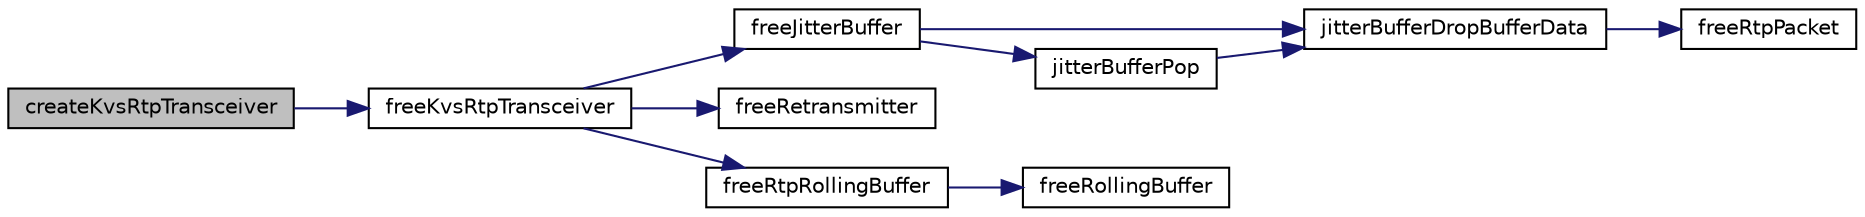 digraph "createKvsRtpTransceiver"
{
 // LATEX_PDF_SIZE
  edge [fontname="Helvetica",fontsize="10",labelfontname="Helvetica",labelfontsize="10"];
  node [fontname="Helvetica",fontsize="10",shape=record];
  rankdir="LR";
  Node1 [label="createKvsRtpTransceiver",height=0.2,width=0.4,color="black", fillcolor="grey75", style="filled", fontcolor="black",tooltip=" "];
  Node1 -> Node2 [color="midnightblue",fontsize="10",style="solid",fontname="Helvetica"];
  Node2 [label="freeKvsRtpTransceiver",height=0.2,width=0.4,color="black", fillcolor="white", style="filled",URL="$Rtp_8c.html#ac43cec8875bbd05633d9a31bff472efc",tooltip=" "];
  Node2 -> Node3 [color="midnightblue",fontsize="10",style="solid",fontname="Helvetica"];
  Node3 [label="freeJitterBuffer",height=0.2,width=0.4,color="black", fillcolor="white", style="filled",URL="$JitterBuffer_8c.html#ab3cc6b54249b9d82ce116edccc2d1cbf",tooltip=" "];
  Node3 -> Node4 [color="midnightblue",fontsize="10",style="solid",fontname="Helvetica"];
  Node4 [label="jitterBufferDropBufferData",height=0.2,width=0.4,color="black", fillcolor="white", style="filled",URL="$JitterBuffer_8c.html#a825c3656f8f6466c66eccb89f9745814",tooltip=" "];
  Node4 -> Node5 [color="midnightblue",fontsize="10",style="solid",fontname="Helvetica"];
  Node5 [label="freeRtpPacket",height=0.2,width=0.4,color="black", fillcolor="white", style="filled",URL="$RtpPacket_8c.html#af5c0526f452ce354c0f92497668f5ad9",tooltip=" "];
  Node3 -> Node6 [color="midnightblue",fontsize="10",style="solid",fontname="Helvetica"];
  Node6 [label="jitterBufferPop",height=0.2,width=0.4,color="black", fillcolor="white", style="filled",URL="$JitterBuffer_8c.html#acb4fec73c43d2ef0755b93d184ea2590",tooltip=" "];
  Node6 -> Node4 [color="midnightblue",fontsize="10",style="solid",fontname="Helvetica"];
  Node2 -> Node7 [color="midnightblue",fontsize="10",style="solid",fontname="Helvetica"];
  Node7 [label="freeRetransmitter",height=0.2,width=0.4,color="black", fillcolor="white", style="filled",URL="$Retransimitter_8c.html#abc4d6da97d6a3171960d7cb4d803d198",tooltip=" "];
  Node2 -> Node8 [color="midnightblue",fontsize="10",style="solid",fontname="Helvetica"];
  Node8 [label="freeRtpRollingBuffer",height=0.2,width=0.4,color="black", fillcolor="white", style="filled",URL="$RtpRollingBuffer_8c.html#a46569ac6a39e657658840b1054175116",tooltip=" "];
  Node8 -> Node9 [color="midnightblue",fontsize="10",style="solid",fontname="Helvetica"];
  Node9 [label="freeRollingBuffer",height=0.2,width=0.4,color="black", fillcolor="white", style="filled",URL="$RollingBuffer_8c.html#a81cebbe1d2964e9aadcf235f82d3c098",tooltip=" "];
}
